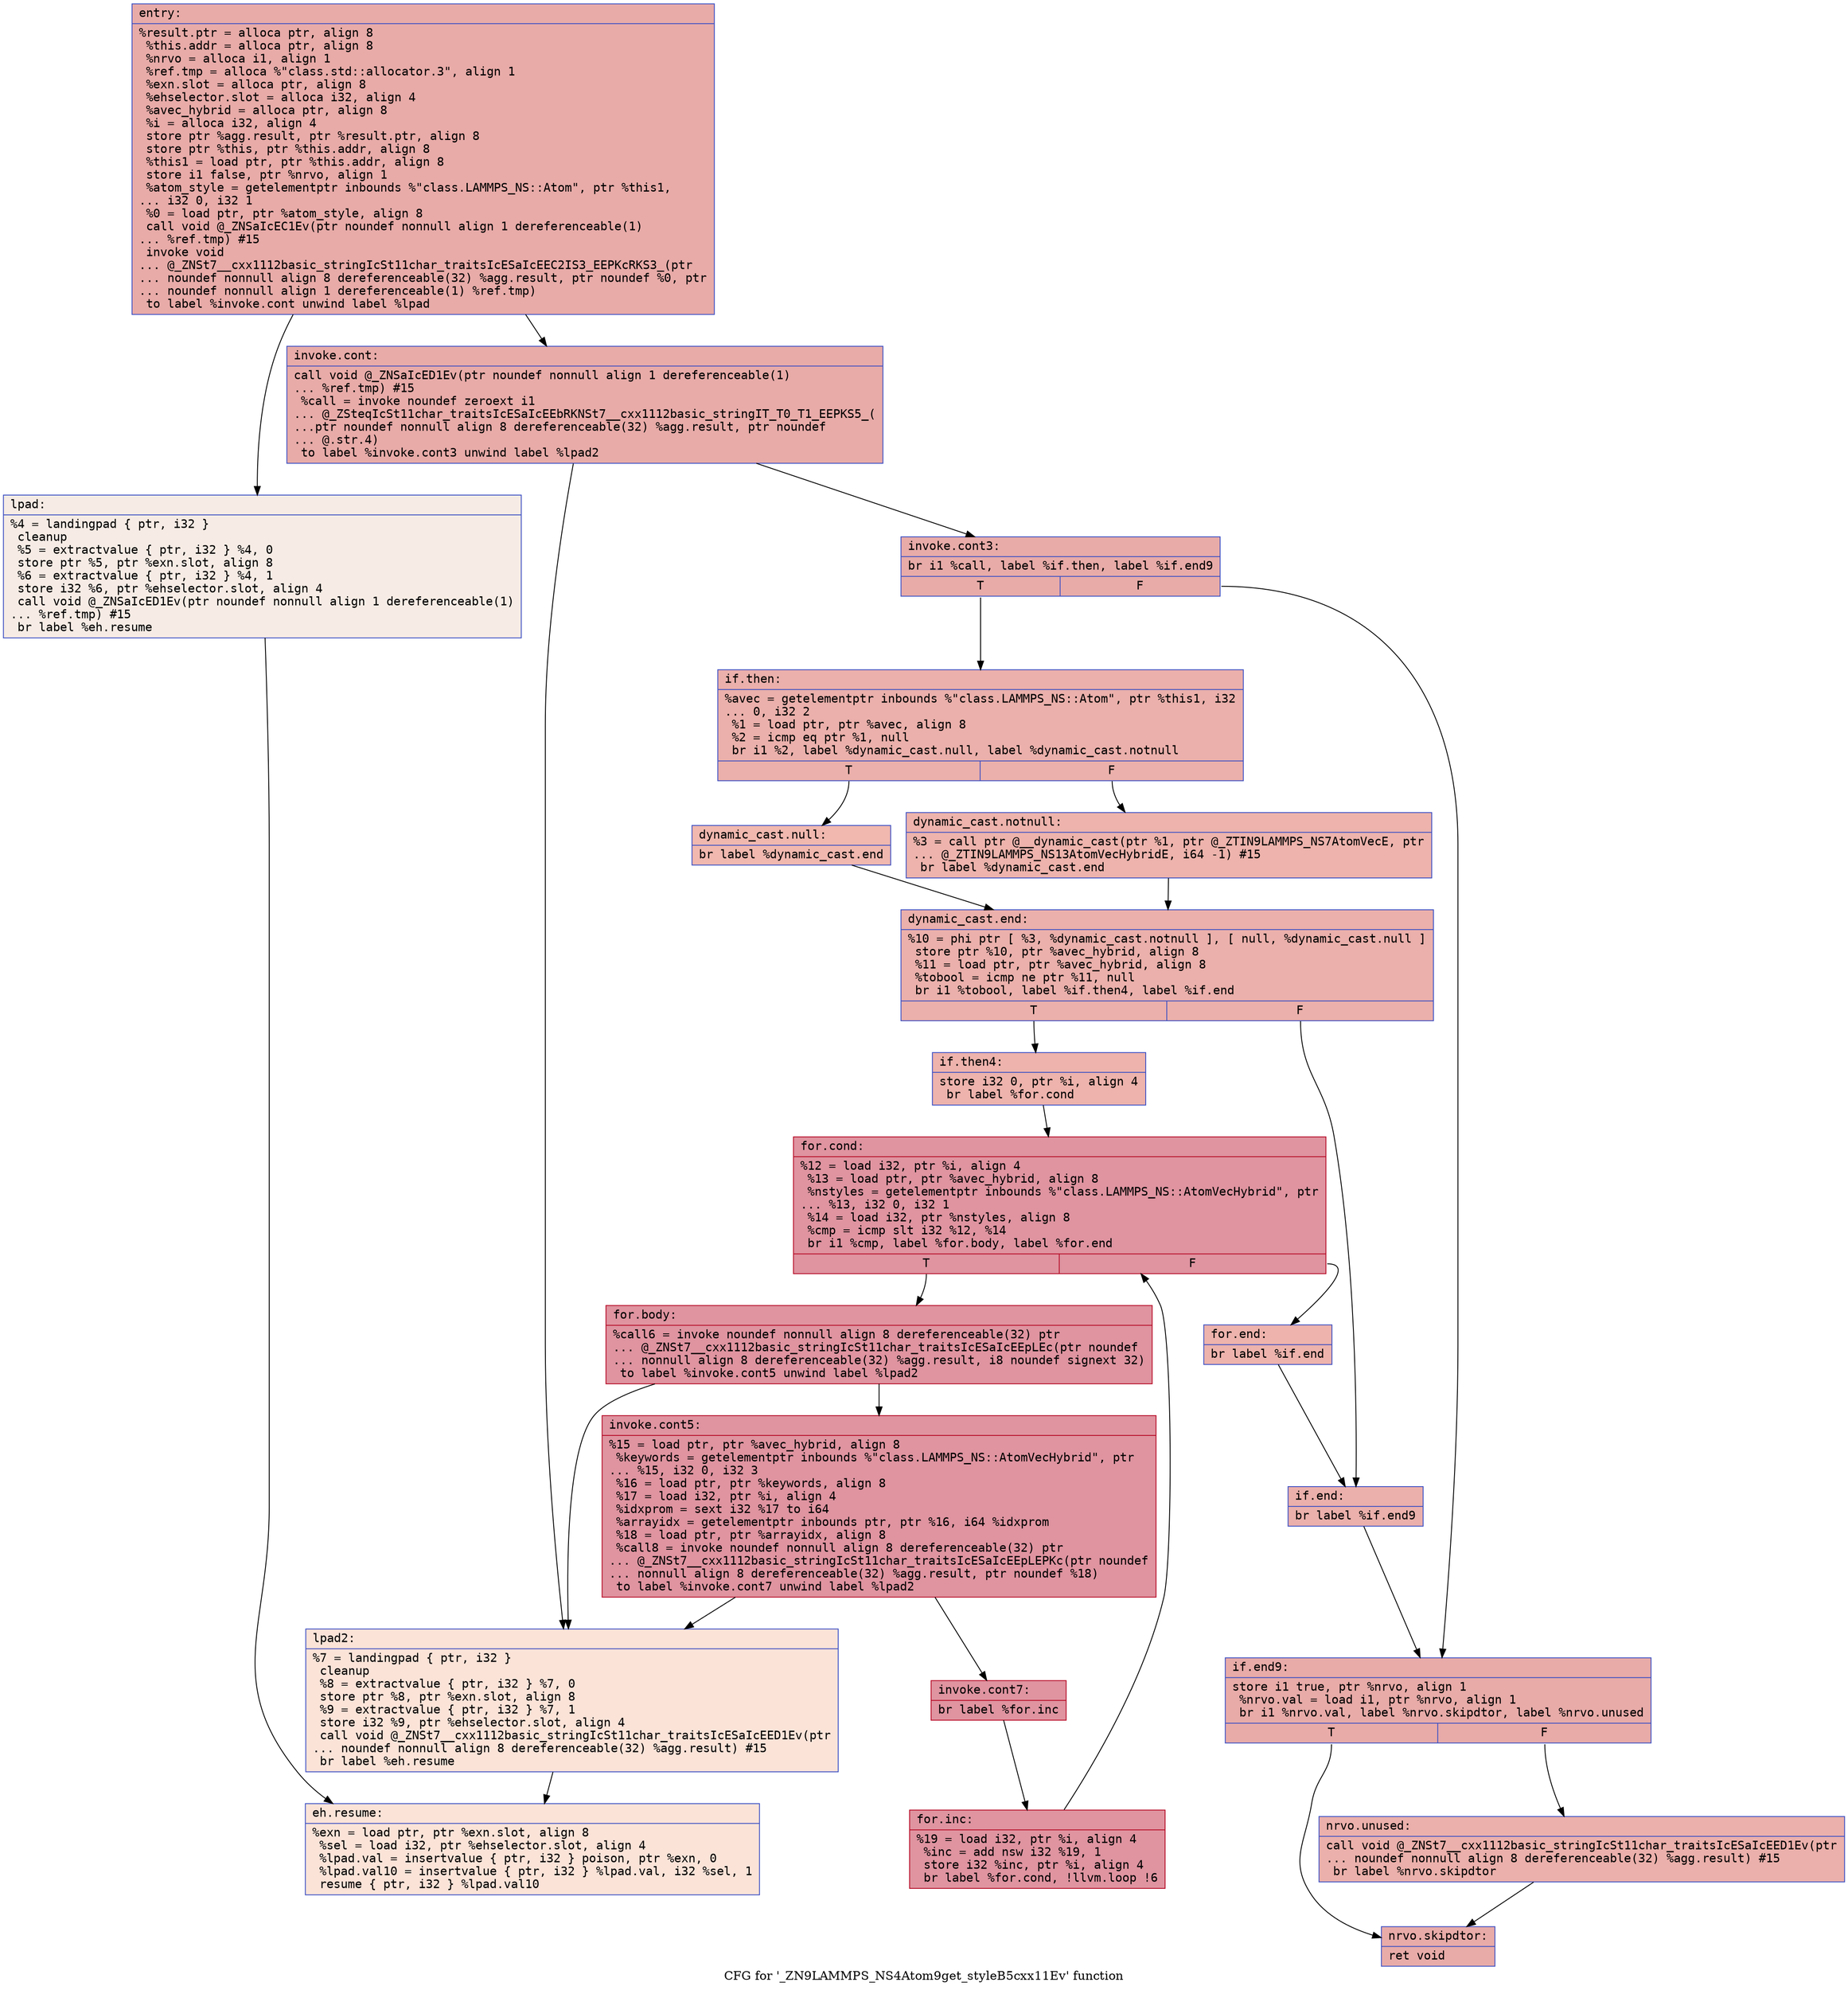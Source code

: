 digraph "CFG for '_ZN9LAMMPS_NS4Atom9get_styleB5cxx11Ev' function" {
	label="CFG for '_ZN9LAMMPS_NS4Atom9get_styleB5cxx11Ev' function";

	Node0x55aea8e15c40 [shape=record,color="#3d50c3ff", style=filled, fillcolor="#cc403a70" fontname="Courier",label="{entry:\l|  %result.ptr = alloca ptr, align 8\l  %this.addr = alloca ptr, align 8\l  %nrvo = alloca i1, align 1\l  %ref.tmp = alloca %\"class.std::allocator.3\", align 1\l  %exn.slot = alloca ptr, align 8\l  %ehselector.slot = alloca i32, align 4\l  %avec_hybrid = alloca ptr, align 8\l  %i = alloca i32, align 4\l  store ptr %agg.result, ptr %result.ptr, align 8\l  store ptr %this, ptr %this.addr, align 8\l  %this1 = load ptr, ptr %this.addr, align 8\l  store i1 false, ptr %nrvo, align 1\l  %atom_style = getelementptr inbounds %\"class.LAMMPS_NS::Atom\", ptr %this1,\l... i32 0, i32 1\l  %0 = load ptr, ptr %atom_style, align 8\l  call void @_ZNSaIcEC1Ev(ptr noundef nonnull align 1 dereferenceable(1)\l... %ref.tmp) #15\l  invoke void\l... @_ZNSt7__cxx1112basic_stringIcSt11char_traitsIcESaIcEEC2IS3_EEPKcRKS3_(ptr\l... noundef nonnull align 8 dereferenceable(32) %agg.result, ptr noundef %0, ptr\l... noundef nonnull align 1 dereferenceable(1) %ref.tmp)\l          to label %invoke.cont unwind label %lpad\l}"];
	Node0x55aea8e15c40 -> Node0x55aea8e168a0[tooltip="entry -> invoke.cont\nProbability 100.00%" ];
	Node0x55aea8e15c40 -> Node0x55aea8e171a0[tooltip="entry -> lpad\nProbability 0.00%" ];
	Node0x55aea8e168a0 [shape=record,color="#3d50c3ff", style=filled, fillcolor="#cc403a70" fontname="Courier",label="{invoke.cont:\l|  call void @_ZNSaIcED1Ev(ptr noundef nonnull align 1 dereferenceable(1)\l... %ref.tmp) #15\l  %call = invoke noundef zeroext i1\l... @_ZSteqIcSt11char_traitsIcESaIcEEbRKNSt7__cxx1112basic_stringIT_T0_T1_EEPKS5_(\l...ptr noundef nonnull align 8 dereferenceable(32) %agg.result, ptr noundef\l... @.str.4)\l          to label %invoke.cont3 unwind label %lpad2\l}"];
	Node0x55aea8e168a0 -> Node0x55aea8e17450[tooltip="invoke.cont -> invoke.cont3\nProbability 100.00%" ];
	Node0x55aea8e168a0 -> Node0x55aea8e174a0[tooltip="invoke.cont -> lpad2\nProbability 0.00%" ];
	Node0x55aea8e17450 [shape=record,color="#3d50c3ff", style=filled, fillcolor="#cc403a70" fontname="Courier",label="{invoke.cont3:\l|  br i1 %call, label %if.then, label %if.end9\l|{<s0>T|<s1>F}}"];
	Node0x55aea8e17450:s0 -> Node0x55aea8e17820[tooltip="invoke.cont3 -> if.then\nProbability 50.00%" ];
	Node0x55aea8e17450:s1 -> Node0x55aea8e17870[tooltip="invoke.cont3 -> if.end9\nProbability 50.00%" ];
	Node0x55aea8e17820 [shape=record,color="#3d50c3ff", style=filled, fillcolor="#d24b4070" fontname="Courier",label="{if.then:\l|  %avec = getelementptr inbounds %\"class.LAMMPS_NS::Atom\", ptr %this1, i32\l... 0, i32 2\l  %1 = load ptr, ptr %avec, align 8\l  %2 = icmp eq ptr %1, null\l  br i1 %2, label %dynamic_cast.null, label %dynamic_cast.notnull\l|{<s0>T|<s1>F}}"];
	Node0x55aea8e17820:s0 -> Node0x55aea8e17bb0[tooltip="if.then -> dynamic_cast.null\nProbability 37.50%" ];
	Node0x55aea8e17820:s1 -> Node0x55aea8e17c50[tooltip="if.then -> dynamic_cast.notnull\nProbability 62.50%" ];
	Node0x55aea8e17c50 [shape=record,color="#3d50c3ff", style=filled, fillcolor="#d6524470" fontname="Courier",label="{dynamic_cast.notnull:\l|  %3 = call ptr @__dynamic_cast(ptr %1, ptr @_ZTIN9LAMMPS_NS7AtomVecE, ptr\l... @_ZTIN9LAMMPS_NS13AtomVecHybridE, i64 -1) #15\l  br label %dynamic_cast.end\l}"];
	Node0x55aea8e17c50 -> Node0x55aea8e18070[tooltip="dynamic_cast.notnull -> dynamic_cast.end\nProbability 100.00%" ];
	Node0x55aea8e171a0 [shape=record,color="#3d50c3ff", style=filled, fillcolor="#ecd3c570" fontname="Courier",label="{lpad:\l|  %4 = landingpad \{ ptr, i32 \}\l          cleanup\l  %5 = extractvalue \{ ptr, i32 \} %4, 0\l  store ptr %5, ptr %exn.slot, align 8\l  %6 = extractvalue \{ ptr, i32 \} %4, 1\l  store i32 %6, ptr %ehselector.slot, align 4\l  call void @_ZNSaIcED1Ev(ptr noundef nonnull align 1 dereferenceable(1)\l... %ref.tmp) #15\l  br label %eh.resume\l}"];
	Node0x55aea8e171a0 -> Node0x55aea8e18520[tooltip="lpad -> eh.resume\nProbability 100.00%" ];
	Node0x55aea8e174a0 [shape=record,color="#3d50c3ff", style=filled, fillcolor="#f6bfa670" fontname="Courier",label="{lpad2:\l|  %7 = landingpad \{ ptr, i32 \}\l          cleanup\l  %8 = extractvalue \{ ptr, i32 \} %7, 0\l  store ptr %8, ptr %exn.slot, align 8\l  %9 = extractvalue \{ ptr, i32 \} %7, 1\l  store i32 %9, ptr %ehselector.slot, align 4\l  call void @_ZNSt7__cxx1112basic_stringIcSt11char_traitsIcESaIcEED1Ev(ptr\l... noundef nonnull align 8 dereferenceable(32) %agg.result) #15\l  br label %eh.resume\l}"];
	Node0x55aea8e174a0 -> Node0x55aea8e18520[tooltip="lpad2 -> eh.resume\nProbability 100.00%" ];
	Node0x55aea8e17bb0 [shape=record,color="#3d50c3ff", style=filled, fillcolor="#dc5d4a70" fontname="Courier",label="{dynamic_cast.null:\l|  br label %dynamic_cast.end\l}"];
	Node0x55aea8e17bb0 -> Node0x55aea8e18070[tooltip="dynamic_cast.null -> dynamic_cast.end\nProbability 100.00%" ];
	Node0x55aea8e18070 [shape=record,color="#3d50c3ff", style=filled, fillcolor="#d24b4070" fontname="Courier",label="{dynamic_cast.end:\l|  %10 = phi ptr [ %3, %dynamic_cast.notnull ], [ null, %dynamic_cast.null ]\l  store ptr %10, ptr %avec_hybrid, align 8\l  %11 = load ptr, ptr %avec_hybrid, align 8\l  %tobool = icmp ne ptr %11, null\l  br i1 %tobool, label %if.then4, label %if.end\l|{<s0>T|<s1>F}}"];
	Node0x55aea8e18070:s0 -> Node0x55aea8e18a60[tooltip="dynamic_cast.end -> if.then4\nProbability 62.50%" ];
	Node0x55aea8e18070:s1 -> Node0x55aea8e18ef0[tooltip="dynamic_cast.end -> if.end\nProbability 37.50%" ];
	Node0x55aea8e18a60 [shape=record,color="#3d50c3ff", style=filled, fillcolor="#d6524470" fontname="Courier",label="{if.then4:\l|  store i32 0, ptr %i, align 4\l  br label %for.cond\l}"];
	Node0x55aea8e18a60 -> Node0x55aea8e190f0[tooltip="if.then4 -> for.cond\nProbability 100.00%" ];
	Node0x55aea8e190f0 [shape=record,color="#b70d28ff", style=filled, fillcolor="#b70d2870" fontname="Courier",label="{for.cond:\l|  %12 = load i32, ptr %i, align 4\l  %13 = load ptr, ptr %avec_hybrid, align 8\l  %nstyles = getelementptr inbounds %\"class.LAMMPS_NS::AtomVecHybrid\", ptr\l... %13, i32 0, i32 1\l  %14 = load i32, ptr %nstyles, align 8\l  %cmp = icmp slt i32 %12, %14\l  br i1 %cmp, label %for.body, label %for.end\l|{<s0>T|<s1>F}}"];
	Node0x55aea8e190f0:s0 -> Node0x55aea8e194a0[tooltip="for.cond -> for.body\nProbability 96.88%" ];
	Node0x55aea8e190f0:s1 -> Node0x55aea8e194f0[tooltip="for.cond -> for.end\nProbability 3.12%" ];
	Node0x55aea8e194a0 [shape=record,color="#b70d28ff", style=filled, fillcolor="#b70d2870" fontname="Courier",label="{for.body:\l|  %call6 = invoke noundef nonnull align 8 dereferenceable(32) ptr\l... @_ZNSt7__cxx1112basic_stringIcSt11char_traitsIcESaIcEEpLEc(ptr noundef\l... nonnull align 8 dereferenceable(32) %agg.result, i8 noundef signext 32)\l          to label %invoke.cont5 unwind label %lpad2\l}"];
	Node0x55aea8e194a0 -> Node0x55aea8e19740[tooltip="for.body -> invoke.cont5\nProbability 100.00%" ];
	Node0x55aea8e194a0 -> Node0x55aea8e174a0[tooltip="for.body -> lpad2\nProbability 0.00%" ];
	Node0x55aea8e19740 [shape=record,color="#b70d28ff", style=filled, fillcolor="#b70d2870" fontname="Courier",label="{invoke.cont5:\l|  %15 = load ptr, ptr %avec_hybrid, align 8\l  %keywords = getelementptr inbounds %\"class.LAMMPS_NS::AtomVecHybrid\", ptr\l... %15, i32 0, i32 3\l  %16 = load ptr, ptr %keywords, align 8\l  %17 = load i32, ptr %i, align 4\l  %idxprom = sext i32 %17 to i64\l  %arrayidx = getelementptr inbounds ptr, ptr %16, i64 %idxprom\l  %18 = load ptr, ptr %arrayidx, align 8\l  %call8 = invoke noundef nonnull align 8 dereferenceable(32) ptr\l... @_ZNSt7__cxx1112basic_stringIcSt11char_traitsIcESaIcEEpLEPKc(ptr noundef\l... nonnull align 8 dereferenceable(32) %agg.result, ptr noundef %18)\l          to label %invoke.cont7 unwind label %lpad2\l}"];
	Node0x55aea8e19740 -> Node0x55aea8e1aec0[tooltip="invoke.cont5 -> invoke.cont7\nProbability 100.00%" ];
	Node0x55aea8e19740 -> Node0x55aea8e174a0[tooltip="invoke.cont5 -> lpad2\nProbability 0.00%" ];
	Node0x55aea8e1aec0 [shape=record,color="#b70d28ff", style=filled, fillcolor="#b70d2870" fontname="Courier",label="{invoke.cont7:\l|  br label %for.inc\l}"];
	Node0x55aea8e1aec0 -> Node0x55aea8e19670[tooltip="invoke.cont7 -> for.inc\nProbability 100.00%" ];
	Node0x55aea8e19670 [shape=record,color="#b70d28ff", style=filled, fillcolor="#b70d2870" fontname="Courier",label="{for.inc:\l|  %19 = load i32, ptr %i, align 4\l  %inc = add nsw i32 %19, 1\l  store i32 %inc, ptr %i, align 4\l  br label %for.cond, !llvm.loop !6\l}"];
	Node0x55aea8e19670 -> Node0x55aea8e190f0[tooltip="for.inc -> for.cond\nProbability 100.00%" ];
	Node0x55aea8e194f0 [shape=record,color="#3d50c3ff", style=filled, fillcolor="#d6524470" fontname="Courier",label="{for.end:\l|  br label %if.end\l}"];
	Node0x55aea8e194f0 -> Node0x55aea8e18ef0[tooltip="for.end -> if.end\nProbability 100.00%" ];
	Node0x55aea8e18ef0 [shape=record,color="#3d50c3ff", style=filled, fillcolor="#d24b4070" fontname="Courier",label="{if.end:\l|  br label %if.end9\l}"];
	Node0x55aea8e18ef0 -> Node0x55aea8e17870[tooltip="if.end -> if.end9\nProbability 100.00%" ];
	Node0x55aea8e17870 [shape=record,color="#3d50c3ff", style=filled, fillcolor="#cc403a70" fontname="Courier",label="{if.end9:\l|  store i1 true, ptr %nrvo, align 1\l  %nrvo.val = load i1, ptr %nrvo, align 1\l  br i1 %nrvo.val, label %nrvo.skipdtor, label %nrvo.unused\l|{<s0>T|<s1>F}}"];
	Node0x55aea8e17870:s0 -> Node0x55aea8e1b700[tooltip="if.end9 -> nrvo.skipdtor\nProbability 50.00%" ];
	Node0x55aea8e17870:s1 -> Node0x55aea8e1b780[tooltip="if.end9 -> nrvo.unused\nProbability 50.00%" ];
	Node0x55aea8e1b780 [shape=record,color="#3d50c3ff", style=filled, fillcolor="#d24b4070" fontname="Courier",label="{nrvo.unused:\l|  call void @_ZNSt7__cxx1112basic_stringIcSt11char_traitsIcESaIcEED1Ev(ptr\l... noundef nonnull align 8 dereferenceable(32) %agg.result) #15\l  br label %nrvo.skipdtor\l}"];
	Node0x55aea8e1b780 -> Node0x55aea8e1b700[tooltip="nrvo.unused -> nrvo.skipdtor\nProbability 100.00%" ];
	Node0x55aea8e1b700 [shape=record,color="#3d50c3ff", style=filled, fillcolor="#cc403a70" fontname="Courier",label="{nrvo.skipdtor:\l|  ret void\l}"];
	Node0x55aea8e18520 [shape=record,color="#3d50c3ff", style=filled, fillcolor="#f6bfa670" fontname="Courier",label="{eh.resume:\l|  %exn = load ptr, ptr %exn.slot, align 8\l  %sel = load i32, ptr %ehselector.slot, align 4\l  %lpad.val = insertvalue \{ ptr, i32 \} poison, ptr %exn, 0\l  %lpad.val10 = insertvalue \{ ptr, i32 \} %lpad.val, i32 %sel, 1\l  resume \{ ptr, i32 \} %lpad.val10\l}"];
}
